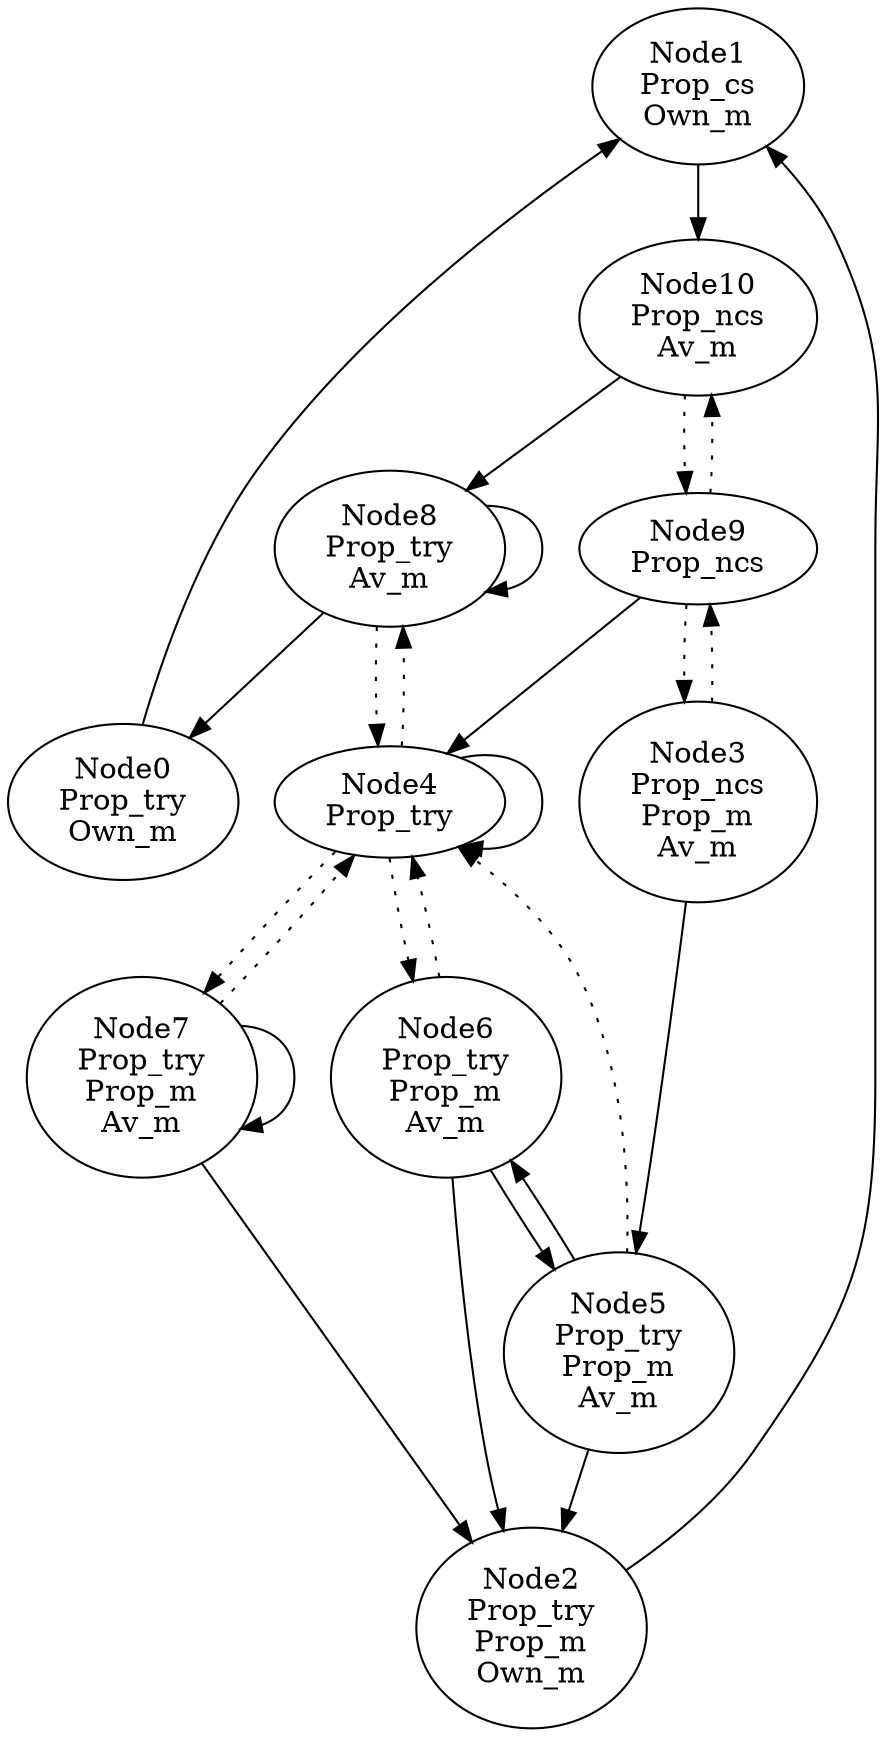 digraph G{
Node1->Node10;
Node1 [label = "Node1\nProp_cs\nOwn_m"];
Node0->Node1;
Node0 [label = "Node0\nProp_try\nOwn_m"];
Node10->Node8;
Node10->Node9[style=dotted];
Node10 [label = "Node10\nProp_ncs\nAv_m"];
Node9->Node4;
Node9->Node3[style=dotted];
Node9->Node10[style=dotted];
Node9 [label = "Node9\nProp_ncs"];
Node8->Node8;
Node8->Node0;
Node8->Node4[style=dotted];
Node8 [label = "Node8\nProp_try\nAv_m"];
Node7->Node7;
Node7->Node2;
Node7->Node4[style=dotted];
Node7 [label = "Node7\nProp_try\nProp_m\nAv_m"];
Node6->Node5;
Node6->Node2;
Node6->Node4[style=dotted];
Node6 [label = "Node6\nProp_try\nProp_m\nAv_m"];
Node5->Node6;
Node5->Node2;
Node5->Node4[style=dotted];
Node5 [label = "Node5\nProp_try\nProp_m\nAv_m"];
Node4->Node4;
Node4->Node6[style=dotted];
Node4->Node7[style=dotted];
Node4->Node8[style=dotted];
Node4 [label = "Node4\nProp_try"];
Node3->Node5;
Node3->Node9[style=dotted];
Node3 [label = "Node3\nProp_ncs\nProp_m\nAv_m"];
Node2->Node1;
Node2 [label = "Node2\nProp_try\nProp_m\nOwn_m"];
}
